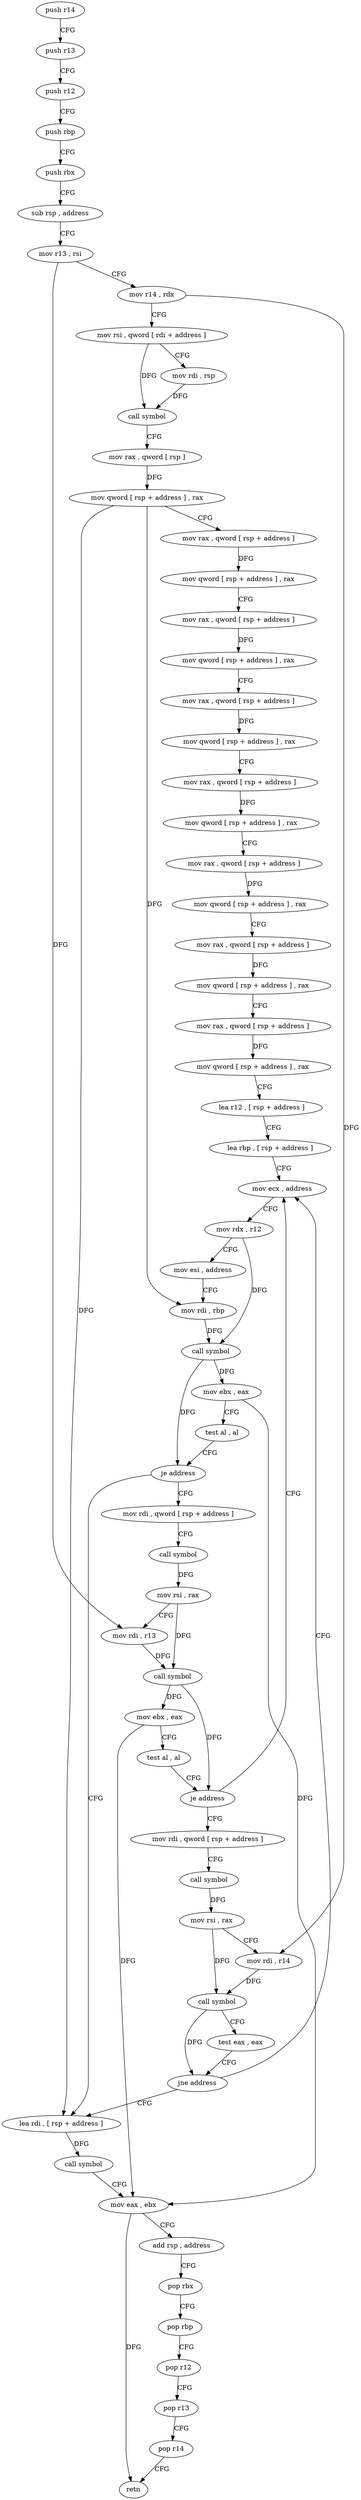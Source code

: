 digraph "func" {
"86729" [label = "push r14" ]
"86731" [label = "push r13" ]
"86733" [label = "push r12" ]
"86735" [label = "push rbp" ]
"86736" [label = "push rbx" ]
"86737" [label = "sub rsp , address" ]
"86744" [label = "mov r13 , rsi" ]
"86747" [label = "mov r14 , rdx" ]
"86750" [label = "mov rsi , qword [ rdi + address ]" ]
"86754" [label = "mov rdi , rsp" ]
"86757" [label = "call symbol" ]
"86762" [label = "mov rax , qword [ rsp ]" ]
"86766" [label = "mov qword [ rsp + address ] , rax" ]
"86771" [label = "mov rax , qword [ rsp + address ]" ]
"86776" [label = "mov qword [ rsp + address ] , rax" ]
"86781" [label = "mov rax , qword [ rsp + address ]" ]
"86786" [label = "mov qword [ rsp + address ] , rax" ]
"86791" [label = "mov rax , qword [ rsp + address ]" ]
"86796" [label = "mov qword [ rsp + address ] , rax" ]
"86801" [label = "mov rax , qword [ rsp + address ]" ]
"86806" [label = "mov qword [ rsp + address ] , rax" ]
"86811" [label = "mov rax , qword [ rsp + address ]" ]
"86816" [label = "mov qword [ rsp + address ] , rax" ]
"86821" [label = "mov rax , qword [ rsp + address ]" ]
"86826" [label = "mov qword [ rsp + address ] , rax" ]
"86834" [label = "mov rax , qword [ rsp + address ]" ]
"86839" [label = "mov qword [ rsp + address ] , rax" ]
"86847" [label = "lea r12 , [ rsp + address ]" ]
"86852" [label = "lea rbp , [ rsp + address ]" ]
"86857" [label = "mov ecx , address" ]
"86936" [label = "lea rdi , [ rsp + address ]" ]
"86941" [label = "call symbol" ]
"86946" [label = "mov eax , ebx" ]
"86948" [label = "add rsp , address" ]
"86955" [label = "pop rbx" ]
"86956" [label = "pop rbp" ]
"86957" [label = "pop r12" ]
"86959" [label = "pop r13" ]
"86961" [label = "pop r14" ]
"86963" [label = "retn" ]
"86884" [label = "mov rdi , qword [ rsp + address ]" ]
"86889" [label = "call symbol" ]
"86894" [label = "mov rsi , rax" ]
"86897" [label = "mov rdi , r13" ]
"86900" [label = "call symbol" ]
"86905" [label = "mov ebx , eax" ]
"86907" [label = "test al , al" ]
"86909" [label = "je address" ]
"86911" [label = "mov rdi , qword [ rsp + address ]" ]
"86862" [label = "mov rdx , r12" ]
"86865" [label = "mov esi , address" ]
"86870" [label = "mov rdi , rbp" ]
"86873" [label = "call symbol" ]
"86878" [label = "mov ebx , eax" ]
"86880" [label = "test al , al" ]
"86882" [label = "je address" ]
"86916" [label = "call symbol" ]
"86921" [label = "mov rsi , rax" ]
"86924" [label = "mov rdi , r14" ]
"86927" [label = "call symbol" ]
"86932" [label = "test eax , eax" ]
"86934" [label = "jne address" ]
"86729" -> "86731" [ label = "CFG" ]
"86731" -> "86733" [ label = "CFG" ]
"86733" -> "86735" [ label = "CFG" ]
"86735" -> "86736" [ label = "CFG" ]
"86736" -> "86737" [ label = "CFG" ]
"86737" -> "86744" [ label = "CFG" ]
"86744" -> "86747" [ label = "CFG" ]
"86744" -> "86897" [ label = "DFG" ]
"86747" -> "86750" [ label = "CFG" ]
"86747" -> "86924" [ label = "DFG" ]
"86750" -> "86754" [ label = "CFG" ]
"86750" -> "86757" [ label = "DFG" ]
"86754" -> "86757" [ label = "DFG" ]
"86757" -> "86762" [ label = "CFG" ]
"86762" -> "86766" [ label = "DFG" ]
"86766" -> "86771" [ label = "CFG" ]
"86766" -> "86870" [ label = "DFG" ]
"86766" -> "86936" [ label = "DFG" ]
"86771" -> "86776" [ label = "DFG" ]
"86776" -> "86781" [ label = "CFG" ]
"86781" -> "86786" [ label = "DFG" ]
"86786" -> "86791" [ label = "CFG" ]
"86791" -> "86796" [ label = "DFG" ]
"86796" -> "86801" [ label = "CFG" ]
"86801" -> "86806" [ label = "DFG" ]
"86806" -> "86811" [ label = "CFG" ]
"86811" -> "86816" [ label = "DFG" ]
"86816" -> "86821" [ label = "CFG" ]
"86821" -> "86826" [ label = "DFG" ]
"86826" -> "86834" [ label = "CFG" ]
"86834" -> "86839" [ label = "DFG" ]
"86839" -> "86847" [ label = "CFG" ]
"86847" -> "86852" [ label = "CFG" ]
"86852" -> "86857" [ label = "CFG" ]
"86857" -> "86862" [ label = "CFG" ]
"86936" -> "86941" [ label = "DFG" ]
"86941" -> "86946" [ label = "CFG" ]
"86946" -> "86948" [ label = "CFG" ]
"86946" -> "86963" [ label = "DFG" ]
"86948" -> "86955" [ label = "CFG" ]
"86955" -> "86956" [ label = "CFG" ]
"86956" -> "86957" [ label = "CFG" ]
"86957" -> "86959" [ label = "CFG" ]
"86959" -> "86961" [ label = "CFG" ]
"86961" -> "86963" [ label = "CFG" ]
"86884" -> "86889" [ label = "CFG" ]
"86889" -> "86894" [ label = "DFG" ]
"86894" -> "86897" [ label = "CFG" ]
"86894" -> "86900" [ label = "DFG" ]
"86897" -> "86900" [ label = "DFG" ]
"86900" -> "86905" [ label = "DFG" ]
"86900" -> "86909" [ label = "DFG" ]
"86905" -> "86907" [ label = "CFG" ]
"86905" -> "86946" [ label = "DFG" ]
"86907" -> "86909" [ label = "CFG" ]
"86909" -> "86857" [ label = "CFG" ]
"86909" -> "86911" [ label = "CFG" ]
"86911" -> "86916" [ label = "CFG" ]
"86862" -> "86865" [ label = "CFG" ]
"86862" -> "86873" [ label = "DFG" ]
"86865" -> "86870" [ label = "CFG" ]
"86870" -> "86873" [ label = "DFG" ]
"86873" -> "86878" [ label = "DFG" ]
"86873" -> "86882" [ label = "DFG" ]
"86878" -> "86880" [ label = "CFG" ]
"86878" -> "86946" [ label = "DFG" ]
"86880" -> "86882" [ label = "CFG" ]
"86882" -> "86936" [ label = "CFG" ]
"86882" -> "86884" [ label = "CFG" ]
"86916" -> "86921" [ label = "DFG" ]
"86921" -> "86924" [ label = "CFG" ]
"86921" -> "86927" [ label = "DFG" ]
"86924" -> "86927" [ label = "DFG" ]
"86927" -> "86932" [ label = "CFG" ]
"86927" -> "86934" [ label = "DFG" ]
"86932" -> "86934" [ label = "CFG" ]
"86934" -> "86857" [ label = "CFG" ]
"86934" -> "86936" [ label = "CFG" ]
}
